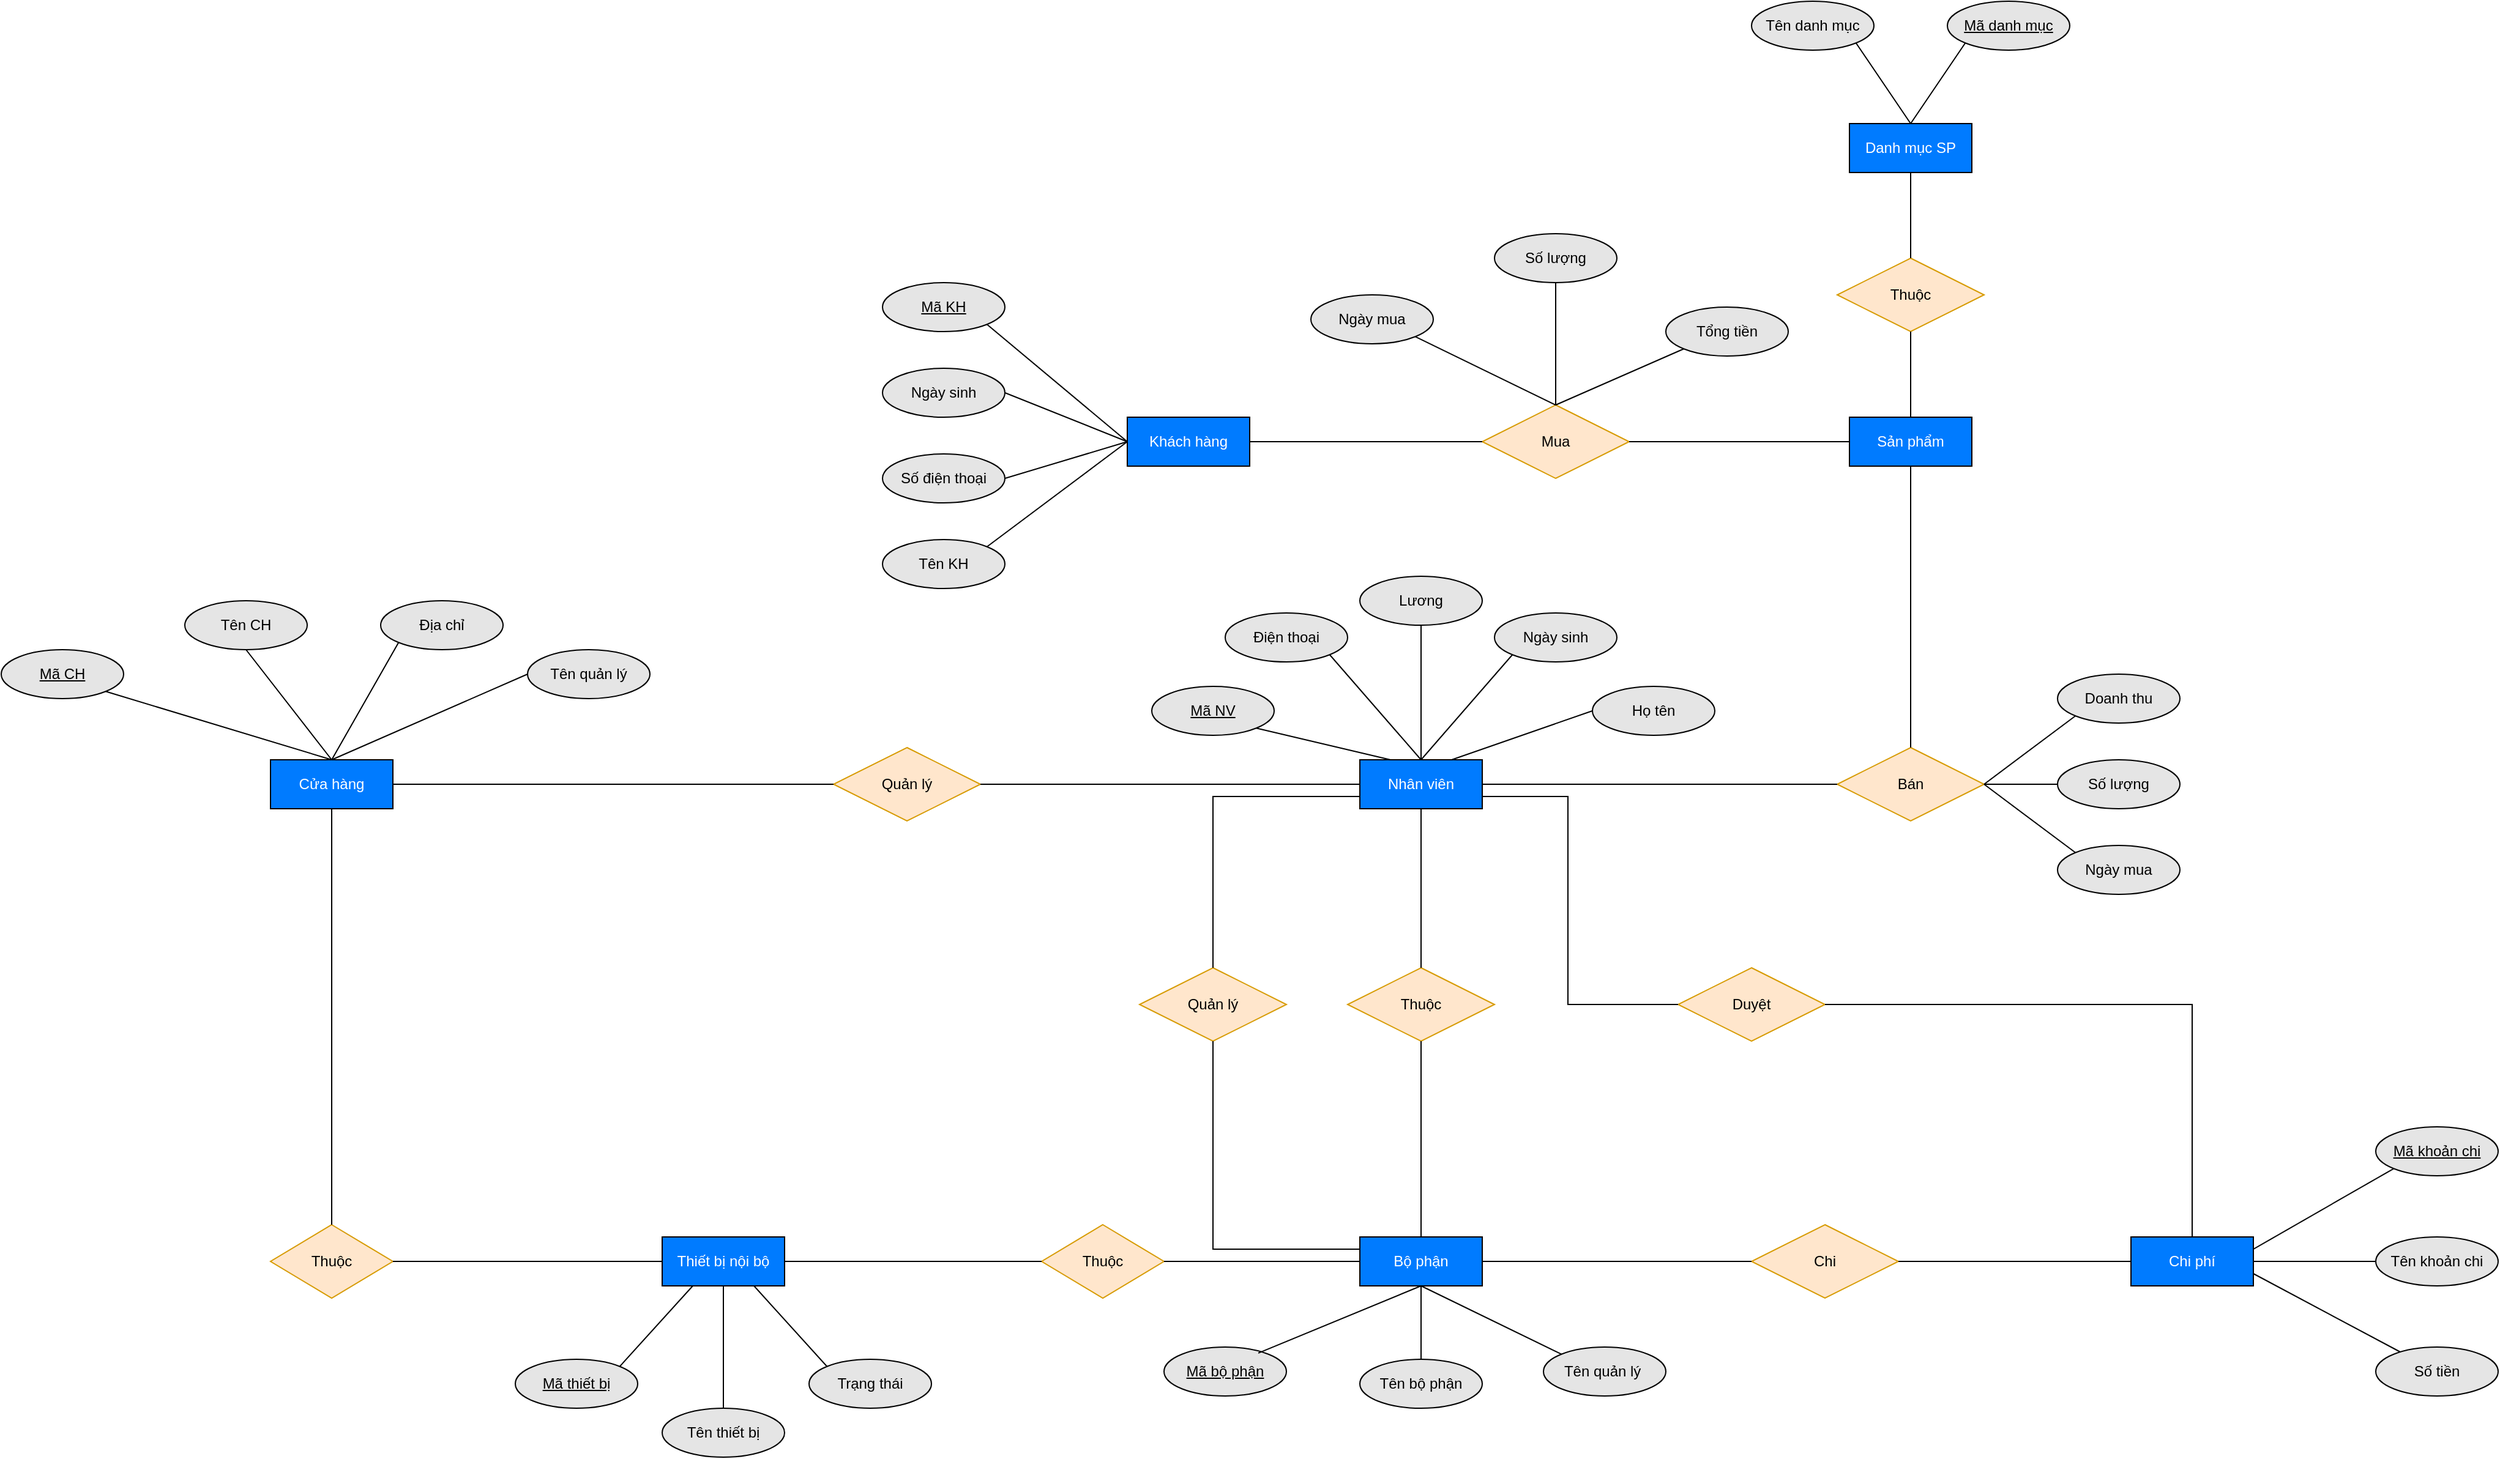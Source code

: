 <mxfile version="15.8.9" type="github">
  <diagram id="UtjhiPHCQkNaoNcG85TJ" name="Page-1">
    <mxGraphModel dx="4730" dy="912" grid="1" gridSize="10" guides="1" tooltips="1" connect="1" arrows="1" fold="1" page="1" pageScale="1" pageWidth="3000" pageHeight="3300" math="0" shadow="0">
      <root>
        <mxCell id="0" />
        <mxCell id="1" parent="0" />
        <mxCell id="D02X_YDx3sgQh4wHqPoC-2" value="Cửa hàng" style="whiteSpace=wrap;html=1;align=center;fillColor=#007bff;strokeColor=#000000;fontColor=#FFFFFF;" parent="1" vertex="1">
          <mxGeometry x="180" y="1270" width="100" height="40" as="geometry" />
        </mxCell>
        <mxCell id="D02X_YDx3sgQh4wHqPoC-3" value="Địa chỉ" style="ellipse;whiteSpace=wrap;html=1;align=center;labelBackgroundColor=#;fontColor=#000000;strokeColor=#000000;fillColor=#e5e5e5;" parent="1" vertex="1">
          <mxGeometry x="270" y="1140" width="100" height="40" as="geometry" />
        </mxCell>
        <mxCell id="D02X_YDx3sgQh4wHqPoC-4" value="Quản lý" style="shape=rhombus;perimeter=rhombusPerimeter;whiteSpace=wrap;html=1;align=center;labelBackgroundColor=#;strokeColor=#d79b00;fillColor=#ffe6cc;" parent="1" vertex="1">
          <mxGeometry x="640" y="1260" width="120" height="60" as="geometry" />
        </mxCell>
        <mxCell id="D02X_YDx3sgQh4wHqPoC-5" value="Mã CH" style="ellipse;whiteSpace=wrap;html=1;align=center;fontStyle=4;labelBackgroundColor=#;fontColor=#000000;strokeColor=#000000;fillColor=#e5e5e5;" parent="1" vertex="1">
          <mxGeometry x="-40" y="1180" width="100" height="40" as="geometry" />
        </mxCell>
        <mxCell id="D02X_YDx3sgQh4wHqPoC-6" value="Tên CH" style="ellipse;whiteSpace=wrap;html=1;align=center;labelBackgroundColor=#;fontColor=#000000;strokeColor=#000000;fillColor=#e5e5e5;" parent="1" vertex="1">
          <mxGeometry x="110" y="1140" width="100" height="40" as="geometry" />
        </mxCell>
        <mxCell id="D02X_YDx3sgQh4wHqPoC-7" value="Thuộc" style="shape=rhombus;perimeter=rhombusPerimeter;whiteSpace=wrap;html=1;align=center;labelBackgroundColor=#;strokeColor=#d79b00;fillColor=#ffe6cc;" parent="1" vertex="1">
          <mxGeometry x="180" y="1650" width="100" height="60" as="geometry" />
        </mxCell>
        <mxCell id="D02X_YDx3sgQh4wHqPoC-8" value="Thiết bị nội bộ" style="whiteSpace=wrap;html=1;align=center;fillColor=#007bff;strokeColor=#000000;fontColor=#FFFFFF;" parent="1" vertex="1">
          <mxGeometry x="500" y="1660" width="100" height="40" as="geometry" />
        </mxCell>
        <mxCell id="D02X_YDx3sgQh4wHqPoC-9" value="Tên thiết bị" style="ellipse;whiteSpace=wrap;html=1;align=center;labelBackgroundColor=#;fontColor=#000000;strokeColor=#000000;fillColor=#e5e5e5;" parent="1" vertex="1">
          <mxGeometry x="500" y="1800" width="100" height="40" as="geometry" />
        </mxCell>
        <mxCell id="D02X_YDx3sgQh4wHqPoC-10" value="Trạng thái" style="ellipse;whiteSpace=wrap;html=1;align=center;labelBackgroundColor=#;fontColor=#000000;strokeColor=#000000;fillColor=#e5e5e5;" parent="1" vertex="1">
          <mxGeometry x="620" y="1760" width="100" height="40" as="geometry" />
        </mxCell>
        <mxCell id="D02X_YDx3sgQh4wHqPoC-11" value="Mã thiết bị" style="ellipse;whiteSpace=wrap;html=1;align=center;fontStyle=4;labelBackgroundColor=#;fontColor=#000000;strokeColor=#000000;fillColor=#e5e5e5;" parent="1" vertex="1">
          <mxGeometry x="380" y="1760" width="100" height="40" as="geometry" />
        </mxCell>
        <mxCell id="D02X_YDx3sgQh4wHqPoC-13" value="Thuộc" style="shape=rhombus;perimeter=rhombusPerimeter;whiteSpace=wrap;html=1;align=center;labelBackgroundColor=#;strokeColor=#d79b00;fillColor=#ffe6cc;" parent="1" vertex="1">
          <mxGeometry x="810" y="1650" width="100" height="60" as="geometry" />
        </mxCell>
        <mxCell id="D02X_YDx3sgQh4wHqPoC-14" value="Bộ phận" style="whiteSpace=wrap;html=1;align=center;fillColor=#007bff;strokeColor=#000000;fontColor=#FFFFFF;" parent="1" vertex="1">
          <mxGeometry x="1070" y="1660" width="100" height="40" as="geometry" />
        </mxCell>
        <mxCell id="D02X_YDx3sgQh4wHqPoC-15" value="Chi" style="shape=rhombus;perimeter=rhombusPerimeter;whiteSpace=wrap;html=1;align=center;labelBackgroundColor=#;strokeColor=#d79b00;fillColor=#ffe6cc;" parent="1" vertex="1">
          <mxGeometry x="1390" y="1650" width="120" height="60" as="geometry" />
        </mxCell>
        <mxCell id="D02X_YDx3sgQh4wHqPoC-16" value="Chi phí" style="whiteSpace=wrap;html=1;align=center;fillColor=#007bff;strokeColor=#000000;fontColor=#FFFFFF;" parent="1" vertex="1">
          <mxGeometry x="1700" y="1660" width="100" height="40" as="geometry" />
        </mxCell>
        <mxCell id="D02X_YDx3sgQh4wHqPoC-17" value="Mã khoản chi" style="ellipse;whiteSpace=wrap;html=1;align=center;fontStyle=4;labelBackgroundColor=#;fontColor=#000000;strokeColor=#000000;fillColor=#e5e5e5;" parent="1" vertex="1">
          <mxGeometry x="1900" y="1570" width="100" height="40" as="geometry" />
        </mxCell>
        <mxCell id="D02X_YDx3sgQh4wHqPoC-18" value="Tên khoản chi" style="ellipse;whiteSpace=wrap;html=1;align=center;labelBackgroundColor=#;fontColor=#000000;strokeColor=#000000;fillColor=#e5e5e5;" parent="1" vertex="1">
          <mxGeometry x="1900" y="1660" width="100" height="40" as="geometry" />
        </mxCell>
        <mxCell id="D02X_YDx3sgQh4wHqPoC-19" value="Số tiền" style="ellipse;whiteSpace=wrap;html=1;align=center;labelBackgroundColor=#;fontColor=#000000;strokeColor=#000000;fillColor=#e5e5e5;" parent="1" vertex="1">
          <mxGeometry x="1900" y="1750" width="100" height="40" as="geometry" />
        </mxCell>
        <mxCell id="D02X_YDx3sgQh4wHqPoC-20" value="Nhân viên" style="whiteSpace=wrap;html=1;align=center;fillColor=#007bff;strokeColor=#000000;fontColor=#FFFFFF;" parent="1" vertex="1">
          <mxGeometry x="1070" y="1270" width="100" height="40" as="geometry" />
        </mxCell>
        <mxCell id="D02X_YDx3sgQh4wHqPoC-21" value="Sản phẩm" style="whiteSpace=wrap;html=1;align=center;fillColor=#007bff;strokeColor=#000000;fontColor=#FFFFFF;" parent="1" vertex="1">
          <mxGeometry x="1470" y="990" width="100" height="40" as="geometry" />
        </mxCell>
        <mxCell id="D02X_YDx3sgQh4wHqPoC-22" value="Bán&lt;span style=&quot;color: rgba(0 , 0 , 0 , 0) ; font-family: monospace ; font-size: 0px&quot;&gt;%3CmxGraphModel%3E%3Croot%3E%3CmxCell%20id%3D%220%22%2F%3E%3CmxCell%20id%3D%221%22%20parent%3D%220%22%2F%3E%3CmxCell%20id%3D%222%22%20value%3D%22Qu%E1%BA%A3n%20l%C3%BD%22%20style%3D%22shape%3Drhombus%3Bperimeter%3DrhombusPerimeter%3BwhiteSpace%3Dwrap%3Bhtml%3D1%3Balign%3Dcenter%3BlabelBackgroundColor%3D%23%3BstrokeColor%3D%23d79b00%3BfillColor%3D%23ffe6cc%3B%22%20vertex%3D%221%22%20parent%3D%221%22%3E%3CmxGeometry%20x%3D%22470%22%20y%3D%221260%22%20width%3D%22120%22%20height%3D%2260%22%20as%3D%22geometry%22%2F%3E%3C%2FmxCell%3E%3C%2Froot%3E%3C%2FmxGraphModel%3E&lt;/span&gt;&lt;span style=&quot;color: rgba(0 , 0 , 0 , 0) ; font-family: monospace ; font-size: 0px&quot;&gt;%3CmxGraphModel%3E%3Croot%3E%3CmxCell%20id%3D%220%22%2F%3E%3CmxCell%20id%3D%221%22%20parent%3D%220%22%2F%3E%3CmxCell%20id%3D%222%22%20value%3D%22Qu%E1%BA%A3n%20l%C3%BD%22%20style%3D%22shape%3Drhombus%3Bperimeter%3DrhombusPerimeter%3BwhiteSpace%3Dwrap%3Bhtml%3D1%3Balign%3Dcenter%3BlabelBackgroundColor%3D%23%3BstrokeColor%3D%23d79b00%3BfillColor%3D%23ffe6cc%3B%22%20vertex%3D%221%22%20parent%3D%221%22%3E%3CmxGeometry%20x%3D%22470%22%20y%3D%221260%22%20width%3D%22120%22%20height%3D%2260%22%20as%3D%22geometry%22%2F%3E%3C%2FmxCell%3E%3C%2Froot%3E%3C%2FmxGraphModel%3E&lt;/span&gt;" style="shape=rhombus;perimeter=rhombusPerimeter;whiteSpace=wrap;html=1;align=center;labelBackgroundColor=#;strokeColor=#d79b00;fillColor=#ffe6cc;" parent="1" vertex="1">
          <mxGeometry x="1460" y="1260" width="120" height="60" as="geometry" />
        </mxCell>
        <mxCell id="D02X_YDx3sgQh4wHqPoC-23" value="Thuộc" style="shape=rhombus;perimeter=rhombusPerimeter;whiteSpace=wrap;html=1;align=center;labelBackgroundColor=#;strokeColor=#d79b00;fillColor=#ffe6cc;" parent="1" vertex="1">
          <mxGeometry x="1460" y="860" width="120" height="60" as="geometry" />
        </mxCell>
        <mxCell id="D02X_YDx3sgQh4wHqPoC-24" value="Danh mục SP" style="whiteSpace=wrap;html=1;align=center;fillColor=#007bff;strokeColor=#000000;fontColor=#FFFFFF;" parent="1" vertex="1">
          <mxGeometry x="1470" y="750" width="100" height="40" as="geometry" />
        </mxCell>
        <mxCell id="D02X_YDx3sgQh4wHqPoC-25" value="Mua" style="shape=rhombus;perimeter=rhombusPerimeter;whiteSpace=wrap;html=1;align=center;labelBackgroundColor=#;strokeColor=#d79b00;fillColor=#ffe6cc;" parent="1" vertex="1">
          <mxGeometry x="1170" y="980" width="120" height="60" as="geometry" />
        </mxCell>
        <mxCell id="D02X_YDx3sgQh4wHqPoC-26" value="Khách hàng" style="whiteSpace=wrap;html=1;align=center;fillColor=#007bff;strokeColor=#000000;fontColor=#FFFFFF;" parent="1" vertex="1">
          <mxGeometry x="880" y="990" width="100" height="40" as="geometry" />
        </mxCell>
        <mxCell id="D02X_YDx3sgQh4wHqPoC-28" value="Mã danh mục" style="ellipse;whiteSpace=wrap;html=1;align=center;fontStyle=4;labelBackgroundColor=#;fontColor=#000000;strokeColor=#000000;fillColor=#e5e5e5;" parent="1" vertex="1">
          <mxGeometry x="1550" y="650" width="100" height="40" as="geometry" />
        </mxCell>
        <mxCell id="D02X_YDx3sgQh4wHqPoC-29" value="Tên danh mục" style="ellipse;whiteSpace=wrap;html=1;align=center;labelBackgroundColor=#;fontColor=#000000;strokeColor=#000000;fillColor=#e5e5e5;" parent="1" vertex="1">
          <mxGeometry x="1390" y="650" width="100" height="40" as="geometry" />
        </mxCell>
        <mxCell id="D02X_YDx3sgQh4wHqPoC-30" value="Ngày mua" style="ellipse;whiteSpace=wrap;html=1;align=center;labelBackgroundColor=#;fontColor=#000000;strokeColor=#000000;fillColor=#e5e5e5;" parent="1" vertex="1">
          <mxGeometry x="1030" y="890" width="100" height="40" as="geometry" />
        </mxCell>
        <mxCell id="D02X_YDx3sgQh4wHqPoC-31" value="Tổng tiền" style="ellipse;whiteSpace=wrap;html=1;align=center;labelBackgroundColor=#;fontColor=#000000;strokeColor=#000000;fillColor=#e5e5e5;" parent="1" vertex="1">
          <mxGeometry x="1320" y="900" width="100" height="40" as="geometry" />
        </mxCell>
        <mxCell id="D02X_YDx3sgQh4wHqPoC-33" value="Số lượng" style="ellipse;whiteSpace=wrap;html=1;align=center;labelBackgroundColor=#;fontColor=#000000;strokeColor=#000000;fillColor=#e5e5e5;" parent="1" vertex="1">
          <mxGeometry x="1180" y="840" width="100" height="40" as="geometry" />
        </mxCell>
        <mxCell id="D02X_YDx3sgQh4wHqPoC-34" value="Ngày mua" style="ellipse;whiteSpace=wrap;html=1;align=center;labelBackgroundColor=#;fontColor=#000000;strokeColor=#000000;fillColor=#e5e5e5;" parent="1" vertex="1">
          <mxGeometry x="1640" y="1340" width="100" height="40" as="geometry" />
        </mxCell>
        <mxCell id="D02X_YDx3sgQh4wHqPoC-35" value="Số lượng" style="ellipse;whiteSpace=wrap;html=1;align=center;labelBackgroundColor=#;fontColor=#000000;strokeColor=#000000;fillColor=#e5e5e5;" parent="1" vertex="1">
          <mxGeometry x="1640" y="1270" width="100" height="40" as="geometry" />
        </mxCell>
        <mxCell id="D02X_YDx3sgQh4wHqPoC-36" value="Doanh thu" style="ellipse;whiteSpace=wrap;html=1;align=center;labelBackgroundColor=#;fontColor=#000000;strokeColor=#000000;fillColor=#e5e5e5;" parent="1" vertex="1">
          <mxGeometry x="1640" y="1200" width="100" height="40" as="geometry" />
        </mxCell>
        <mxCell id="D02X_YDx3sgQh4wHqPoC-37" value="Mã NV" style="ellipse;whiteSpace=wrap;html=1;align=center;fontStyle=4;labelBackgroundColor=#;fontColor=#000000;strokeColor=#000000;fillColor=#e5e5e5;" parent="1" vertex="1">
          <mxGeometry x="900" y="1210" width="100" height="40" as="geometry" />
        </mxCell>
        <mxCell id="D02X_YDx3sgQh4wHqPoC-38" value="Họ tên" style="ellipse;whiteSpace=wrap;html=1;align=center;labelBackgroundColor=#;fontColor=#000000;strokeColor=#000000;fillColor=#e5e5e5;" parent="1" vertex="1">
          <mxGeometry x="1260" y="1210" width="100" height="40" as="geometry" />
        </mxCell>
        <mxCell id="D02X_YDx3sgQh4wHqPoC-39" value="Điện thoại" style="ellipse;whiteSpace=wrap;html=1;align=center;labelBackgroundColor=#;fontColor=#000000;strokeColor=#000000;fillColor=#e5e5e5;" parent="1" vertex="1">
          <mxGeometry x="960" y="1150" width="100" height="40" as="geometry" />
        </mxCell>
        <mxCell id="D02X_YDx3sgQh4wHqPoC-40" value="Ngày sinh" style="ellipse;whiteSpace=wrap;html=1;align=center;labelBackgroundColor=#;fontColor=#000000;strokeColor=#000000;fillColor=#e5e5e5;" parent="1" vertex="1">
          <mxGeometry x="1180" y="1150" width="100" height="40" as="geometry" />
        </mxCell>
        <mxCell id="D02X_YDx3sgQh4wHqPoC-41" value="Lương" style="ellipse;whiteSpace=wrap;html=1;align=center;labelBackgroundColor=#;fontColor=#000000;strokeColor=#000000;fillColor=#e5e5e5;" parent="1" vertex="1">
          <mxGeometry x="1070" y="1120" width="100" height="40" as="geometry" />
        </mxCell>
        <mxCell id="D02X_YDx3sgQh4wHqPoC-42" value="Mã KH" style="ellipse;whiteSpace=wrap;html=1;align=center;fontStyle=4;labelBackgroundColor=#;fontColor=#000000;strokeColor=#000000;fillColor=#e5e5e5;" parent="1" vertex="1">
          <mxGeometry x="680" y="880" width="100" height="40" as="geometry" />
        </mxCell>
        <mxCell id="D02X_YDx3sgQh4wHqPoC-43" value="Ngày sinh" style="ellipse;whiteSpace=wrap;html=1;align=center;labelBackgroundColor=#;fontColor=#000000;strokeColor=#000000;fillColor=#e5e5e5;" parent="1" vertex="1">
          <mxGeometry x="680" y="950" width="100" height="40" as="geometry" />
        </mxCell>
        <mxCell id="D02X_YDx3sgQh4wHqPoC-44" value="Số điện thoại" style="ellipse;whiteSpace=wrap;html=1;align=center;labelBackgroundColor=#;fontColor=#000000;strokeColor=#000000;fillColor=#e5e5e5;" parent="1" vertex="1">
          <mxGeometry x="680" y="1020" width="100" height="40" as="geometry" />
        </mxCell>
        <mxCell id="D02X_YDx3sgQh4wHqPoC-45" value="Tên KH" style="ellipse;whiteSpace=wrap;html=1;align=center;labelBackgroundColor=#;fontColor=#000000;strokeColor=#000000;fillColor=#e5e5e5;" parent="1" vertex="1">
          <mxGeometry x="680" y="1090" width="100" height="40" as="geometry" />
        </mxCell>
        <mxCell id="D02X_YDx3sgQh4wHqPoC-46" value="Tên bộ phận" style="ellipse;whiteSpace=wrap;html=1;align=center;labelBackgroundColor=#;fontColor=#000000;strokeColor=#000000;fillColor=#e5e5e5;" parent="1" vertex="1">
          <mxGeometry x="1070" y="1760" width="100" height="40" as="geometry" />
        </mxCell>
        <mxCell id="D02X_YDx3sgQh4wHqPoC-47" value="Mã bộ phận" style="ellipse;whiteSpace=wrap;html=1;align=center;fontStyle=4;labelBackgroundColor=#;fontColor=#000000;strokeColor=#000000;fillColor=#e5e5e5;" parent="1" vertex="1">
          <mxGeometry x="910" y="1750" width="100" height="40" as="geometry" />
        </mxCell>
        <mxCell id="0jfMnuuwv_ADZiA-GJic-1" value="" style="endArrow=none;html=1;rounded=0;entryX=0.5;entryY=0;entryDx=0;entryDy=0;exitX=1;exitY=1;exitDx=0;exitDy=0;" edge="1" parent="1" source="D02X_YDx3sgQh4wHqPoC-5" target="D02X_YDx3sgQh4wHqPoC-2">
          <mxGeometry width="50" height="50" relative="1" as="geometry">
            <mxPoint x="40" y="1400" as="sourcePoint" />
            <mxPoint x="90" y="1350" as="targetPoint" />
          </mxGeometry>
        </mxCell>
        <mxCell id="0jfMnuuwv_ADZiA-GJic-2" value="" style="endArrow=none;html=1;rounded=0;entryX=0.5;entryY=0;entryDx=0;entryDy=0;exitX=0.5;exitY=1;exitDx=0;exitDy=0;" edge="1" parent="1" source="D02X_YDx3sgQh4wHqPoC-6" target="D02X_YDx3sgQh4wHqPoC-2">
          <mxGeometry width="50" height="50" relative="1" as="geometry">
            <mxPoint x="125.355" y="1204.142" as="sourcePoint" />
            <mxPoint x="215" y="1280" as="targetPoint" />
          </mxGeometry>
        </mxCell>
        <mxCell id="0jfMnuuwv_ADZiA-GJic-3" value="" style="endArrow=none;html=1;rounded=0;entryX=0.5;entryY=0;entryDx=0;entryDy=0;exitX=0;exitY=1;exitDx=0;exitDy=0;" edge="1" parent="1" source="D02X_YDx3sgQh4wHqPoC-3" target="D02X_YDx3sgQh4wHqPoC-2">
          <mxGeometry width="50" height="50" relative="1" as="geometry">
            <mxPoint x="135.355" y="1214.142" as="sourcePoint" />
            <mxPoint x="225" y="1290" as="targetPoint" />
          </mxGeometry>
        </mxCell>
        <mxCell id="0jfMnuuwv_ADZiA-GJic-4" value="" style="endArrow=none;html=1;rounded=0;entryX=0.5;entryY=1;entryDx=0;entryDy=0;" edge="1" parent="1" source="D02X_YDx3sgQh4wHqPoC-7" target="D02X_YDx3sgQh4wHqPoC-2">
          <mxGeometry width="50" height="50" relative="1" as="geometry">
            <mxPoint x="324.645" y="1204.142" as="sourcePoint" />
            <mxPoint x="265" y="1280" as="targetPoint" />
          </mxGeometry>
        </mxCell>
        <mxCell id="0jfMnuuwv_ADZiA-GJic-5" value="" style="endArrow=none;html=1;rounded=0;exitX=1;exitY=0.5;exitDx=0;exitDy=0;entryX=0;entryY=0.5;entryDx=0;entryDy=0;" edge="1" parent="1" source="D02X_YDx3sgQh4wHqPoC-7" target="D02X_YDx3sgQh4wHqPoC-8">
          <mxGeometry width="50" height="50" relative="1" as="geometry">
            <mxPoint x="420" y="1860" as="sourcePoint" />
            <mxPoint x="470" y="1810" as="targetPoint" />
          </mxGeometry>
        </mxCell>
        <mxCell id="0jfMnuuwv_ADZiA-GJic-6" value="" style="endArrow=none;html=1;rounded=0;entryX=0.25;entryY=1;entryDx=0;entryDy=0;exitX=1;exitY=0;exitDx=0;exitDy=0;" edge="1" parent="1" source="D02X_YDx3sgQh4wHqPoC-11" target="D02X_YDx3sgQh4wHqPoC-8">
          <mxGeometry width="50" height="50" relative="1" as="geometry">
            <mxPoint x="660" y="1970" as="sourcePoint" />
            <mxPoint x="710" y="1920" as="targetPoint" />
          </mxGeometry>
        </mxCell>
        <mxCell id="0jfMnuuwv_ADZiA-GJic-7" value="" style="endArrow=none;html=1;rounded=0;entryX=0.5;entryY=1;entryDx=0;entryDy=0;exitX=0.5;exitY=0;exitDx=0;exitDy=0;" edge="1" parent="1" source="D02X_YDx3sgQh4wHqPoC-9" target="D02X_YDx3sgQh4wHqPoC-8">
          <mxGeometry width="50" height="50" relative="1" as="geometry">
            <mxPoint x="650" y="2000" as="sourcePoint" />
            <mxPoint x="805" y="1890" as="targetPoint" />
          </mxGeometry>
        </mxCell>
        <mxCell id="0jfMnuuwv_ADZiA-GJic-8" value="" style="endArrow=none;html=1;rounded=0;entryX=0.75;entryY=1;entryDx=0;entryDy=0;exitX=0;exitY=0;exitDx=0;exitDy=0;" edge="1" parent="1" source="D02X_YDx3sgQh4wHqPoC-10" target="D02X_YDx3sgQh4wHqPoC-8">
          <mxGeometry width="50" height="50" relative="1" as="geometry">
            <mxPoint x="830" y="2020" as="sourcePoint" />
            <mxPoint x="830" y="1890" as="targetPoint" />
          </mxGeometry>
        </mxCell>
        <mxCell id="0jfMnuuwv_ADZiA-GJic-16" value="" style="endArrow=none;html=1;rounded=0;exitX=1;exitY=0.5;exitDx=0;exitDy=0;entryX=0;entryY=0.5;entryDx=0;entryDy=0;" edge="1" parent="1" source="D02X_YDx3sgQh4wHqPoC-8" target="D02X_YDx3sgQh4wHqPoC-13">
          <mxGeometry width="50" height="50" relative="1" as="geometry">
            <mxPoint x="690" y="1700" as="sourcePoint" />
            <mxPoint x="740" y="1650" as="targetPoint" />
          </mxGeometry>
        </mxCell>
        <mxCell id="0jfMnuuwv_ADZiA-GJic-17" value="" style="endArrow=none;html=1;rounded=0;exitX=1;exitY=0.5;exitDx=0;exitDy=0;entryX=0;entryY=0.5;entryDx=0;entryDy=0;" edge="1" parent="1" source="D02X_YDx3sgQh4wHqPoC-13" target="D02X_YDx3sgQh4wHqPoC-14">
          <mxGeometry width="50" height="50" relative="1" as="geometry">
            <mxPoint x="610" y="1690" as="sourcePoint" />
            <mxPoint x="820" y="1690" as="targetPoint" />
          </mxGeometry>
        </mxCell>
        <mxCell id="0jfMnuuwv_ADZiA-GJic-18" value="" style="endArrow=none;html=1;rounded=0;exitX=0;exitY=0.5;exitDx=0;exitDy=0;entryX=1;entryY=0.5;entryDx=0;entryDy=0;" edge="1" parent="1" source="D02X_YDx3sgQh4wHqPoC-15" target="D02X_YDx3sgQh4wHqPoC-14">
          <mxGeometry width="50" height="50" relative="1" as="geometry">
            <mxPoint x="920" y="1690" as="sourcePoint" />
            <mxPoint x="1080" y="1690" as="targetPoint" />
          </mxGeometry>
        </mxCell>
        <mxCell id="0jfMnuuwv_ADZiA-GJic-19" value="" style="endArrow=none;html=1;rounded=0;entryX=1;entryY=0.5;entryDx=0;entryDy=0;" edge="1" parent="1" source="D02X_YDx3sgQh4wHqPoC-16" target="D02X_YDx3sgQh4wHqPoC-15">
          <mxGeometry width="50" height="50" relative="1" as="geometry">
            <mxPoint x="1400" y="1690" as="sourcePoint" />
            <mxPoint x="1180" y="1690" as="targetPoint" />
          </mxGeometry>
        </mxCell>
        <mxCell id="0jfMnuuwv_ADZiA-GJic-20" value="" style="endArrow=none;html=1;rounded=0;exitX=0.77;exitY=0.124;exitDx=0;exitDy=0;entryX=0.5;entryY=1;entryDx=0;entryDy=0;exitPerimeter=0;" edge="1" parent="1" source="D02X_YDx3sgQh4wHqPoC-47" target="D02X_YDx3sgQh4wHqPoC-14">
          <mxGeometry width="50" height="50" relative="1" as="geometry">
            <mxPoint x="1400" y="1690" as="sourcePoint" />
            <mxPoint x="1180" y="1690" as="targetPoint" />
          </mxGeometry>
        </mxCell>
        <mxCell id="0jfMnuuwv_ADZiA-GJic-21" value="" style="endArrow=none;html=1;rounded=0;exitX=0.5;exitY=0;exitDx=0;exitDy=0;entryX=0.5;entryY=1;entryDx=0;entryDy=0;" edge="1" parent="1" source="D02X_YDx3sgQh4wHqPoC-46" target="D02X_YDx3sgQh4wHqPoC-14">
          <mxGeometry width="50" height="50" relative="1" as="geometry">
            <mxPoint x="1067" y="1774.96" as="sourcePoint" />
            <mxPoint x="1105" y="1710" as="targetPoint" />
          </mxGeometry>
        </mxCell>
        <mxCell id="0jfMnuuwv_ADZiA-GJic-22" value="" style="endArrow=none;html=1;rounded=0;entryX=1;entryY=0.5;entryDx=0;entryDy=0;exitX=0;exitY=0.5;exitDx=0;exitDy=0;" edge="1" parent="1" source="D02X_YDx3sgQh4wHqPoC-18" target="D02X_YDx3sgQh4wHqPoC-16">
          <mxGeometry width="50" height="50" relative="1" as="geometry">
            <mxPoint x="1810" y="1780" as="sourcePoint" />
            <mxPoint x="1860" y="1730" as="targetPoint" />
          </mxGeometry>
        </mxCell>
        <mxCell id="0jfMnuuwv_ADZiA-GJic-23" value="" style="endArrow=none;html=1;rounded=0;exitX=1;exitY=0.75;exitDx=0;exitDy=0;" edge="1" parent="1" source="D02X_YDx3sgQh4wHqPoC-16" target="D02X_YDx3sgQh4wHqPoC-19">
          <mxGeometry width="50" height="50" relative="1" as="geometry">
            <mxPoint x="1820" y="1790" as="sourcePoint" />
            <mxPoint x="1870" y="1740" as="targetPoint" />
          </mxGeometry>
        </mxCell>
        <mxCell id="0jfMnuuwv_ADZiA-GJic-24" value="" style="endArrow=none;html=1;rounded=0;exitX=1;exitY=0.25;exitDx=0;exitDy=0;entryX=0;entryY=1;entryDx=0;entryDy=0;" edge="1" parent="1" source="D02X_YDx3sgQh4wHqPoC-16" target="D02X_YDx3sgQh4wHqPoC-17">
          <mxGeometry width="50" height="50" relative="1" as="geometry">
            <mxPoint x="1830" y="1800" as="sourcePoint" />
            <mxPoint x="1880" y="1750" as="targetPoint" />
          </mxGeometry>
        </mxCell>
        <mxCell id="0jfMnuuwv_ADZiA-GJic-25" value="" style="endArrow=none;html=1;rounded=0;entryX=1;entryY=0.5;entryDx=0;entryDy=0;exitX=0;exitY=0.5;exitDx=0;exitDy=0;" edge="1" parent="1" source="D02X_YDx3sgQh4wHqPoC-4" target="D02X_YDx3sgQh4wHqPoC-2">
          <mxGeometry width="50" height="50" relative="1" as="geometry">
            <mxPoint x="324.854" y="1204.226" as="sourcePoint" />
            <mxPoint x="265" y="1280" as="targetPoint" />
          </mxGeometry>
        </mxCell>
        <mxCell id="0jfMnuuwv_ADZiA-GJic-26" value="" style="endArrow=none;html=1;rounded=0;exitX=1;exitY=0.5;exitDx=0;exitDy=0;" edge="1" parent="1" source="D02X_YDx3sgQh4wHqPoC-4" target="D02X_YDx3sgQh4wHqPoC-20">
          <mxGeometry width="50" height="50" relative="1" as="geometry">
            <mxPoint x="650" y="1300" as="sourcePoint" />
            <mxPoint x="290" y="1300" as="targetPoint" />
          </mxGeometry>
        </mxCell>
        <mxCell id="0jfMnuuwv_ADZiA-GJic-27" value="" style="endArrow=none;html=1;rounded=0;exitX=0;exitY=0.5;exitDx=0;exitDy=0;entryX=1;entryY=0.5;entryDx=0;entryDy=0;" edge="1" parent="1" source="D02X_YDx3sgQh4wHqPoC-22" target="D02X_YDx3sgQh4wHqPoC-20">
          <mxGeometry width="50" height="50" relative="1" as="geometry">
            <mxPoint x="770" y="1300" as="sourcePoint" />
            <mxPoint x="1080" y="1300" as="targetPoint" />
          </mxGeometry>
        </mxCell>
        <mxCell id="0jfMnuuwv_ADZiA-GJic-28" value="" style="endArrow=none;html=1;rounded=0;exitX=0.5;exitY=1;exitDx=0;exitDy=0;entryX=0.5;entryY=0;entryDx=0;entryDy=0;" edge="1" parent="1" source="D02X_YDx3sgQh4wHqPoC-21" target="D02X_YDx3sgQh4wHqPoC-22">
          <mxGeometry width="50" height="50" relative="1" as="geometry">
            <mxPoint x="1470" y="1300" as="sourcePoint" />
            <mxPoint x="1180" y="1300" as="targetPoint" />
          </mxGeometry>
        </mxCell>
        <mxCell id="0jfMnuuwv_ADZiA-GJic-32" value="" style="endArrow=none;html=1;rounded=0;entryX=1;entryY=1;entryDx=0;entryDy=0;exitX=0.5;exitY=0;exitDx=0;exitDy=0;" edge="1" parent="1" source="D02X_YDx3sgQh4wHqPoC-25" target="D02X_YDx3sgQh4wHqPoC-30">
          <mxGeometry width="50" height="50" relative="1" as="geometry">
            <mxPoint x="1070" y="1030" as="sourcePoint" />
            <mxPoint x="1120" y="980" as="targetPoint" />
          </mxGeometry>
        </mxCell>
        <mxCell id="0jfMnuuwv_ADZiA-GJic-33" value="" style="endArrow=none;html=1;rounded=0;entryX=0.5;entryY=1;entryDx=0;entryDy=0;exitX=0.5;exitY=0;exitDx=0;exitDy=0;" edge="1" parent="1" source="D02X_YDx3sgQh4wHqPoC-25" target="D02X_YDx3sgQh4wHqPoC-33">
          <mxGeometry width="50" height="50" relative="1" as="geometry">
            <mxPoint x="1230" y="970" as="sourcePoint" />
            <mxPoint x="1125.146" y="934.226" as="targetPoint" />
          </mxGeometry>
        </mxCell>
        <mxCell id="0jfMnuuwv_ADZiA-GJic-34" value="" style="endArrow=none;html=1;rounded=0;entryX=0;entryY=1;entryDx=0;entryDy=0;exitX=0.5;exitY=0;exitDx=0;exitDy=0;" edge="1" parent="1" source="D02X_YDx3sgQh4wHqPoC-25" target="D02X_YDx3sgQh4wHqPoC-31">
          <mxGeometry width="50" height="50" relative="1" as="geometry">
            <mxPoint x="1240" y="990.0" as="sourcePoint" />
            <mxPoint x="1250" y="870.0" as="targetPoint" />
          </mxGeometry>
        </mxCell>
        <mxCell id="0jfMnuuwv_ADZiA-GJic-35" value="" style="endArrow=none;html=1;rounded=0;entryX=1;entryY=1;entryDx=0;entryDy=0;exitX=0.5;exitY=0;exitDx=0;exitDy=0;" edge="1" parent="1" source="D02X_YDx3sgQh4wHqPoC-20" target="D02X_YDx3sgQh4wHqPoC-39">
          <mxGeometry width="50" height="50" relative="1" as="geometry">
            <mxPoint x="1240" y="990.0" as="sourcePoint" />
            <mxPoint x="1240" y="890.0" as="targetPoint" />
          </mxGeometry>
        </mxCell>
        <mxCell id="0jfMnuuwv_ADZiA-GJic-36" value="" style="endArrow=none;html=1;rounded=0;entryX=0.5;entryY=1;entryDx=0;entryDy=0;exitX=0.5;exitY=0;exitDx=0;exitDy=0;" edge="1" parent="1" source="D02X_YDx3sgQh4wHqPoC-20" target="D02X_YDx3sgQh4wHqPoC-41">
          <mxGeometry width="50" height="50" relative="1" as="geometry">
            <mxPoint x="1120" y="1260" as="sourcePoint" />
            <mxPoint x="1085.146" y="1184.226" as="targetPoint" />
          </mxGeometry>
        </mxCell>
        <mxCell id="0jfMnuuwv_ADZiA-GJic-37" value="" style="endArrow=none;html=1;rounded=0;entryX=0;entryY=1;entryDx=0;entryDy=0;exitX=0.5;exitY=0;exitDx=0;exitDy=0;" edge="1" parent="1" source="D02X_YDx3sgQh4wHqPoC-20" target="D02X_YDx3sgQh4wHqPoC-40">
          <mxGeometry width="50" height="50" relative="1" as="geometry">
            <mxPoint x="1130" y="1280" as="sourcePoint" />
            <mxPoint x="1160" y="1180" as="targetPoint" />
          </mxGeometry>
        </mxCell>
        <mxCell id="0jfMnuuwv_ADZiA-GJic-38" value="" style="endArrow=none;html=1;rounded=0;entryX=0;entryY=0.5;entryDx=0;entryDy=0;exitX=0.75;exitY=0;exitDx=0;exitDy=0;" edge="1" parent="1" source="D02X_YDx3sgQh4wHqPoC-20" target="D02X_YDx3sgQh4wHqPoC-38">
          <mxGeometry width="50" height="50" relative="1" as="geometry">
            <mxPoint x="1130" y="1280" as="sourcePoint" />
            <mxPoint x="1234.854" y="1204.226" as="targetPoint" />
          </mxGeometry>
        </mxCell>
        <mxCell id="0jfMnuuwv_ADZiA-GJic-39" value="" style="endArrow=none;html=1;rounded=0;entryX=1;entryY=1;entryDx=0;entryDy=0;exitX=0.25;exitY=0;exitDx=0;exitDy=0;" edge="1" parent="1" source="D02X_YDx3sgQh4wHqPoC-20" target="D02X_YDx3sgQh4wHqPoC-37">
          <mxGeometry width="50" height="50" relative="1" as="geometry">
            <mxPoint x="1155" y="1280" as="sourcePoint" />
            <mxPoint x="1270" y="1240" as="targetPoint" />
          </mxGeometry>
        </mxCell>
        <mxCell id="0jfMnuuwv_ADZiA-GJic-40" value="" style="endArrow=none;html=1;rounded=0;entryX=1;entryY=0.5;entryDx=0;entryDy=0;exitX=0;exitY=0.5;exitDx=0;exitDy=0;" edge="1" parent="1" source="D02X_YDx3sgQh4wHqPoC-25" target="D02X_YDx3sgQh4wHqPoC-26">
          <mxGeometry width="50" height="50" relative="1" as="geometry">
            <mxPoint x="1240" y="990.0" as="sourcePoint" />
            <mxPoint x="1125.146" y="934.226" as="targetPoint" />
          </mxGeometry>
        </mxCell>
        <mxCell id="0jfMnuuwv_ADZiA-GJic-41" value="" style="endArrow=none;html=1;rounded=0;entryX=0;entryY=0.5;entryDx=0;entryDy=0;exitX=1;exitY=0.5;exitDx=0;exitDy=0;" edge="1" parent="1" source="D02X_YDx3sgQh4wHqPoC-25" target="D02X_YDx3sgQh4wHqPoC-21">
          <mxGeometry width="50" height="50" relative="1" as="geometry">
            <mxPoint x="1180" y="1020.0" as="sourcePoint" />
            <mxPoint x="990" y="1020.0" as="targetPoint" />
          </mxGeometry>
        </mxCell>
        <mxCell id="0jfMnuuwv_ADZiA-GJic-42" value="" style="endArrow=none;html=1;rounded=0;entryX=0.5;entryY=0;entryDx=0;entryDy=0;exitX=0.5;exitY=1;exitDx=0;exitDy=0;" edge="1" parent="1" source="D02X_YDx3sgQh4wHqPoC-23" target="D02X_YDx3sgQh4wHqPoC-21">
          <mxGeometry width="50" height="50" relative="1" as="geometry">
            <mxPoint x="1300" y="1020.0" as="sourcePoint" />
            <mxPoint x="1480" y="1020.0" as="targetPoint" />
          </mxGeometry>
        </mxCell>
        <mxCell id="0jfMnuuwv_ADZiA-GJic-43" value="" style="endArrow=none;html=1;rounded=0;entryX=0.5;entryY=1;entryDx=0;entryDy=0;exitX=0.5;exitY=0;exitDx=0;exitDy=0;" edge="1" parent="1" source="D02X_YDx3sgQh4wHqPoC-23" target="D02X_YDx3sgQh4wHqPoC-24">
          <mxGeometry width="50" height="50" relative="1" as="geometry">
            <mxPoint x="1530" y="930.0" as="sourcePoint" />
            <mxPoint x="1530" y="1000.0" as="targetPoint" />
          </mxGeometry>
        </mxCell>
        <mxCell id="0jfMnuuwv_ADZiA-GJic-45" value="" style="endArrow=none;html=1;rounded=0;entryX=0.5;entryY=0;entryDx=0;entryDy=0;exitX=1;exitY=1;exitDx=0;exitDy=0;" edge="1" parent="1" source="D02X_YDx3sgQh4wHqPoC-29" target="D02X_YDx3sgQh4wHqPoC-24">
          <mxGeometry width="50" height="50" relative="1" as="geometry">
            <mxPoint x="1530" y="870.0" as="sourcePoint" />
            <mxPoint x="1530" y="800.0" as="targetPoint" />
          </mxGeometry>
        </mxCell>
        <mxCell id="0jfMnuuwv_ADZiA-GJic-46" value="" style="endArrow=none;html=1;rounded=0;exitX=0;exitY=1;exitDx=0;exitDy=0;entryX=0.5;entryY=0;entryDx=0;entryDy=0;" edge="1" parent="1" source="D02X_YDx3sgQh4wHqPoC-28" target="D02X_YDx3sgQh4wHqPoC-24">
          <mxGeometry width="50" height="50" relative="1" as="geometry">
            <mxPoint x="1425.146" y="654.226" as="sourcePoint" />
            <mxPoint x="1510" y="740" as="targetPoint" />
          </mxGeometry>
        </mxCell>
        <mxCell id="0jfMnuuwv_ADZiA-GJic-47" value="" style="endArrow=none;html=1;rounded=0;entryX=0;entryY=0.5;entryDx=0;entryDy=0;exitX=1;exitY=1;exitDx=0;exitDy=0;" edge="1" parent="1" source="D02X_YDx3sgQh4wHqPoC-42" target="D02X_YDx3sgQh4wHqPoC-26">
          <mxGeometry width="50" height="50" relative="1" as="geometry">
            <mxPoint x="1240" y="990.0" as="sourcePoint" />
            <mxPoint x="1125.146" y="934.226" as="targetPoint" />
          </mxGeometry>
        </mxCell>
        <mxCell id="0jfMnuuwv_ADZiA-GJic-49" value="" style="endArrow=none;html=1;rounded=0;entryX=0;entryY=0.5;entryDx=0;entryDy=0;exitX=1;exitY=0.5;exitDx=0;exitDy=0;" edge="1" parent="1" source="D02X_YDx3sgQh4wHqPoC-43" target="D02X_YDx3sgQh4wHqPoC-26">
          <mxGeometry width="50" height="50" relative="1" as="geometry">
            <mxPoint x="805.146" y="914.226" as="sourcePoint" />
            <mxPoint x="890" y="1020.0" as="targetPoint" />
          </mxGeometry>
        </mxCell>
        <mxCell id="0jfMnuuwv_ADZiA-GJic-50" value="" style="endArrow=none;html=1;rounded=0;entryX=0;entryY=0.5;entryDx=0;entryDy=0;exitX=1;exitY=0.5;exitDx=0;exitDy=0;" edge="1" parent="1" source="D02X_YDx3sgQh4wHqPoC-44" target="D02X_YDx3sgQh4wHqPoC-26">
          <mxGeometry width="50" height="50" relative="1" as="geometry">
            <mxPoint x="790" y="970.0" as="sourcePoint" />
            <mxPoint x="890" y="1020.0" as="targetPoint" />
          </mxGeometry>
        </mxCell>
        <mxCell id="0jfMnuuwv_ADZiA-GJic-51" value="" style="endArrow=none;html=1;rounded=0;entryX=0;entryY=0.5;entryDx=0;entryDy=0;exitX=1;exitY=0;exitDx=0;exitDy=0;" edge="1" parent="1" source="D02X_YDx3sgQh4wHqPoC-45" target="D02X_YDx3sgQh4wHqPoC-26">
          <mxGeometry width="50" height="50" relative="1" as="geometry">
            <mxPoint x="800" y="1050.0" as="sourcePoint" />
            <mxPoint x="890" y="1020.0" as="targetPoint" />
          </mxGeometry>
        </mxCell>
        <mxCell id="0jfMnuuwv_ADZiA-GJic-52" value="Quản lý" style="shape=rhombus;perimeter=rhombusPerimeter;whiteSpace=wrap;html=1;align=center;labelBackgroundColor=#;strokeColor=#d79b00;fillColor=#ffe6cc;" vertex="1" parent="1">
          <mxGeometry x="890" y="1440" width="120" height="60" as="geometry" />
        </mxCell>
        <mxCell id="0jfMnuuwv_ADZiA-GJic-53" value="Thuộc" style="shape=rhombus;perimeter=rhombusPerimeter;whiteSpace=wrap;html=1;align=center;labelBackgroundColor=#;strokeColor=#d79b00;fillColor=#ffe6cc;" vertex="1" parent="1">
          <mxGeometry x="1060" y="1440" width="120" height="60" as="geometry" />
        </mxCell>
        <mxCell id="0jfMnuuwv_ADZiA-GJic-54" value="" style="endArrow=none;html=1;rounded=0;entryX=0.5;entryY=0;entryDx=0;entryDy=0;" edge="1" parent="1" source="0jfMnuuwv_ADZiA-GJic-53" target="D02X_YDx3sgQh4wHqPoC-14">
          <mxGeometry width="50" height="50" relative="1" as="geometry">
            <mxPoint x="1120" y="1500" as="sourcePoint" />
            <mxPoint x="1270" y="1240" as="targetPoint" />
          </mxGeometry>
        </mxCell>
        <mxCell id="0jfMnuuwv_ADZiA-GJic-55" value="" style="endArrow=none;html=1;rounded=0;" edge="1" parent="1" source="D02X_YDx3sgQh4wHqPoC-20" target="0jfMnuuwv_ADZiA-GJic-53">
          <mxGeometry width="50" height="50" relative="1" as="geometry">
            <mxPoint x="1130" y="1510" as="sourcePoint" />
            <mxPoint x="1130" y="1670" as="targetPoint" />
          </mxGeometry>
        </mxCell>
        <mxCell id="0jfMnuuwv_ADZiA-GJic-56" value="" style="endArrow=none;html=1;rounded=0;exitX=0.5;exitY=0;exitDx=0;exitDy=0;entryX=0;entryY=0.75;entryDx=0;entryDy=0;" edge="1" parent="1" source="0jfMnuuwv_ADZiA-GJic-52" target="D02X_YDx3sgQh4wHqPoC-20">
          <mxGeometry width="50" height="50" relative="1" as="geometry">
            <mxPoint x="1130" y="1320" as="sourcePoint" />
            <mxPoint x="1130" y="1450" as="targetPoint" />
            <Array as="points">
              <mxPoint x="950" y="1300" />
            </Array>
          </mxGeometry>
        </mxCell>
        <mxCell id="0jfMnuuwv_ADZiA-GJic-57" value="" style="endArrow=none;html=1;rounded=0;entryX=0.5;entryY=1;entryDx=0;entryDy=0;exitX=0;exitY=0.25;exitDx=0;exitDy=0;" edge="1" parent="1" source="D02X_YDx3sgQh4wHqPoC-14" target="0jfMnuuwv_ADZiA-GJic-52">
          <mxGeometry width="50" height="50" relative="1" as="geometry">
            <mxPoint x="1130" y="1320" as="sourcePoint" />
            <mxPoint x="1130" y="1450" as="targetPoint" />
            <Array as="points">
              <mxPoint x="950" y="1670" />
              <mxPoint x="950" y="1650" />
            </Array>
          </mxGeometry>
        </mxCell>
        <mxCell id="0jfMnuuwv_ADZiA-GJic-58" value="Duyệt" style="shape=rhombus;perimeter=rhombusPerimeter;whiteSpace=wrap;html=1;align=center;labelBackgroundColor=#;strokeColor=#d79b00;fillColor=#ffe6cc;" vertex="1" parent="1">
          <mxGeometry x="1330" y="1440" width="120" height="60" as="geometry" />
        </mxCell>
        <mxCell id="0jfMnuuwv_ADZiA-GJic-59" value="" style="endArrow=none;html=1;rounded=0;exitX=0;exitY=0.5;exitDx=0;exitDy=0;entryX=1;entryY=0.75;entryDx=0;entryDy=0;" edge="1" parent="1" source="0jfMnuuwv_ADZiA-GJic-58" target="D02X_YDx3sgQh4wHqPoC-20">
          <mxGeometry width="50" height="50" relative="1" as="geometry">
            <mxPoint x="1400" y="1690" as="sourcePoint" />
            <mxPoint x="1180" y="1690" as="targetPoint" />
            <Array as="points">
              <mxPoint x="1240" y="1470" />
              <mxPoint x="1240" y="1300" />
            </Array>
          </mxGeometry>
        </mxCell>
        <mxCell id="0jfMnuuwv_ADZiA-GJic-60" value="" style="endArrow=none;html=1;rounded=0;exitX=1;exitY=0.5;exitDx=0;exitDy=0;entryX=0.5;entryY=0;entryDx=0;entryDy=0;" edge="1" parent="1" source="0jfMnuuwv_ADZiA-GJic-58" target="D02X_YDx3sgQh4wHqPoC-16">
          <mxGeometry width="50" height="50" relative="1" as="geometry">
            <mxPoint x="1130" y="1320" as="sourcePoint" />
            <mxPoint x="1130" y="1450" as="targetPoint" />
            <Array as="points">
              <mxPoint x="1750" y="1470" />
            </Array>
          </mxGeometry>
        </mxCell>
        <mxCell id="0jfMnuuwv_ADZiA-GJic-61" value="" style="endArrow=none;html=1;rounded=0;exitX=1;exitY=0.5;exitDx=0;exitDy=0;entryX=0;entryY=1;entryDx=0;entryDy=0;" edge="1" parent="1" source="D02X_YDx3sgQh4wHqPoC-22" target="D02X_YDx3sgQh4wHqPoC-36">
          <mxGeometry width="50" height="50" relative="1" as="geometry">
            <mxPoint x="1610" y="1390" as="sourcePoint" />
            <mxPoint x="1660" y="1340" as="targetPoint" />
          </mxGeometry>
        </mxCell>
        <mxCell id="0jfMnuuwv_ADZiA-GJic-62" value="" style="endArrow=none;html=1;rounded=0;exitX=1;exitY=0.5;exitDx=0;exitDy=0;entryX=0;entryY=0.5;entryDx=0;entryDy=0;" edge="1" parent="1" source="D02X_YDx3sgQh4wHqPoC-22" target="D02X_YDx3sgQh4wHqPoC-35">
          <mxGeometry width="50" height="50" relative="1" as="geometry">
            <mxPoint x="1590" y="1300" as="sourcePoint" />
            <mxPoint x="1664.645" y="1244.142" as="targetPoint" />
          </mxGeometry>
        </mxCell>
        <mxCell id="0jfMnuuwv_ADZiA-GJic-63" value="" style="endArrow=none;html=1;rounded=0;exitX=1;exitY=0.5;exitDx=0;exitDy=0;entryX=0;entryY=0;entryDx=0;entryDy=0;" edge="1" parent="1" source="D02X_YDx3sgQh4wHqPoC-22" target="D02X_YDx3sgQh4wHqPoC-34">
          <mxGeometry width="50" height="50" relative="1" as="geometry">
            <mxPoint x="1590" y="1300" as="sourcePoint" />
            <mxPoint x="1650" y="1300" as="targetPoint" />
          </mxGeometry>
        </mxCell>
        <mxCell id="0jfMnuuwv_ADZiA-GJic-64" value="Tên quản lý" style="ellipse;whiteSpace=wrap;html=1;align=center;labelBackgroundColor=#;fontColor=#000000;strokeColor=#000000;fillColor=#e5e5e5;" vertex="1" parent="1">
          <mxGeometry x="390" y="1180" width="100" height="40" as="geometry" />
        </mxCell>
        <mxCell id="0jfMnuuwv_ADZiA-GJic-65" value="" style="endArrow=none;html=1;rounded=0;exitX=0;exitY=0.5;exitDx=0;exitDy=0;entryX=0.5;entryY=0;entryDx=0;entryDy=0;" edge="1" parent="1" source="0jfMnuuwv_ADZiA-GJic-64" target="D02X_YDx3sgQh4wHqPoC-2">
          <mxGeometry width="50" height="50" relative="1" as="geometry">
            <mxPoint x="294.645" y="1184.142" as="sourcePoint" />
            <mxPoint x="240" y="1280" as="targetPoint" />
          </mxGeometry>
        </mxCell>
        <mxCell id="0jfMnuuwv_ADZiA-GJic-66" value="Tên quản lý&amp;nbsp;" style="ellipse;whiteSpace=wrap;html=1;align=center;labelBackgroundColor=#;fontColor=#000000;strokeColor=#000000;fillColor=#e5e5e5;" vertex="1" parent="1">
          <mxGeometry x="1220" y="1750" width="100" height="40" as="geometry" />
        </mxCell>
        <mxCell id="0jfMnuuwv_ADZiA-GJic-67" value="" style="endArrow=none;html=1;rounded=0;exitX=0;exitY=0;exitDx=0;exitDy=0;entryX=0.5;entryY=1;entryDx=0;entryDy=0;" edge="1" parent="1" source="0jfMnuuwv_ADZiA-GJic-66" target="D02X_YDx3sgQh4wHqPoC-14">
          <mxGeometry width="50" height="50" relative="1" as="geometry">
            <mxPoint x="1160" y="1780" as="sourcePoint" />
            <mxPoint x="1130" y="1710" as="targetPoint" />
          </mxGeometry>
        </mxCell>
      </root>
    </mxGraphModel>
  </diagram>
</mxfile>
